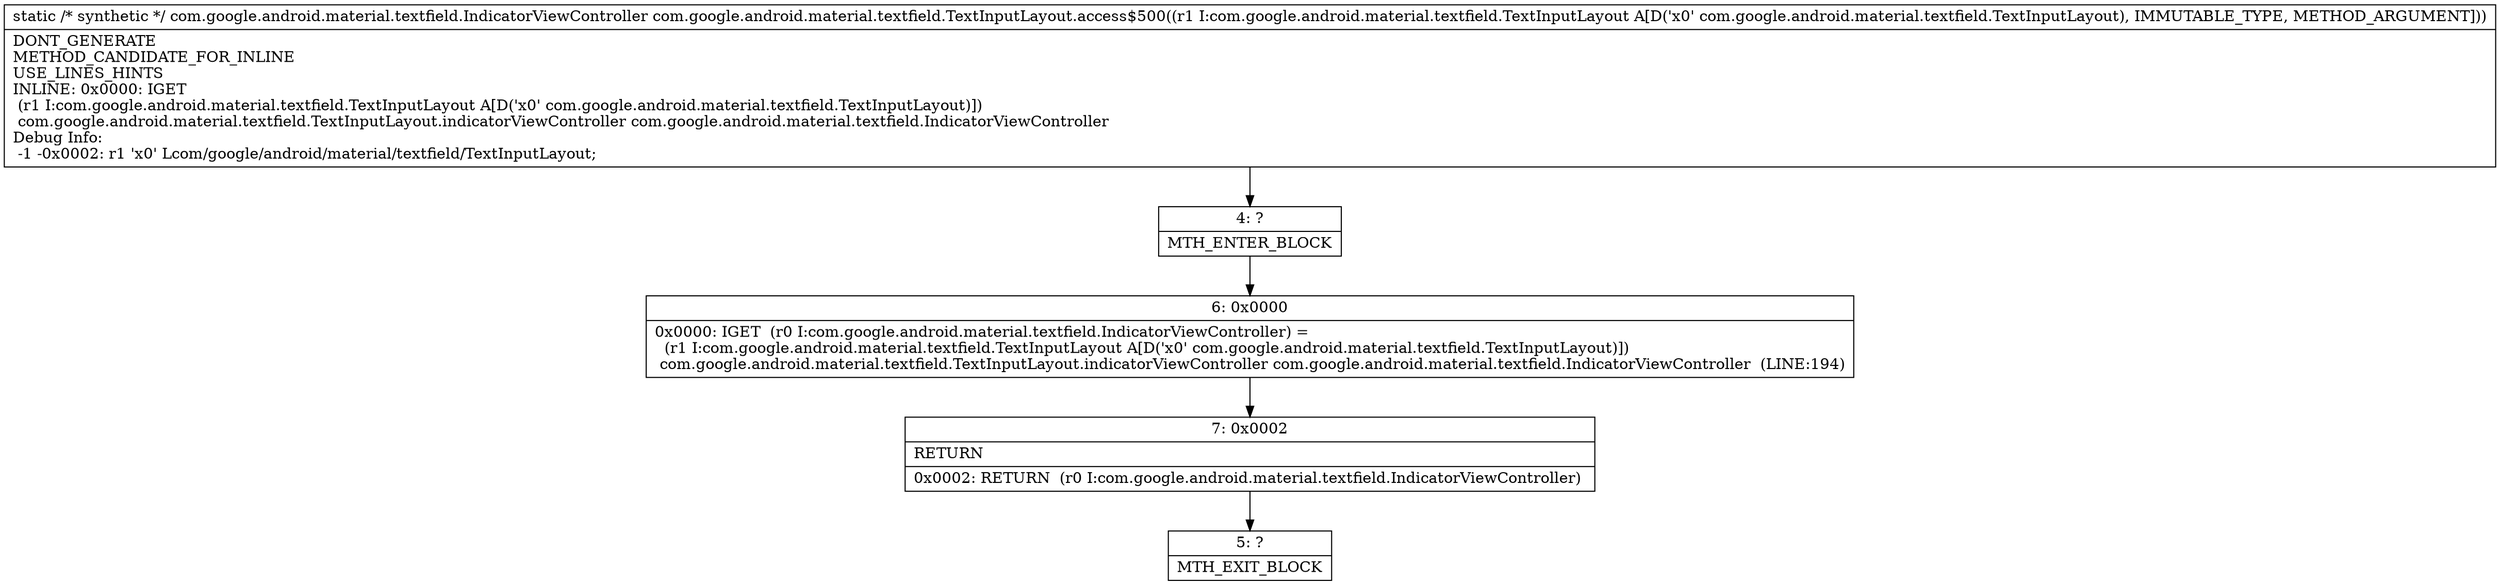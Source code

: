 digraph "CFG forcom.google.android.material.textfield.TextInputLayout.access$500(Lcom\/google\/android\/material\/textfield\/TextInputLayout;)Lcom\/google\/android\/material\/textfield\/IndicatorViewController;" {
Node_4 [shape=record,label="{4\:\ ?|MTH_ENTER_BLOCK\l}"];
Node_6 [shape=record,label="{6\:\ 0x0000|0x0000: IGET  (r0 I:com.google.android.material.textfield.IndicatorViewController) = \l  (r1 I:com.google.android.material.textfield.TextInputLayout A[D('x0' com.google.android.material.textfield.TextInputLayout)])\l com.google.android.material.textfield.TextInputLayout.indicatorViewController com.google.android.material.textfield.IndicatorViewController  (LINE:194)\l}"];
Node_7 [shape=record,label="{7\:\ 0x0002|RETURN\l|0x0002: RETURN  (r0 I:com.google.android.material.textfield.IndicatorViewController) \l}"];
Node_5 [shape=record,label="{5\:\ ?|MTH_EXIT_BLOCK\l}"];
MethodNode[shape=record,label="{static \/* synthetic *\/ com.google.android.material.textfield.IndicatorViewController com.google.android.material.textfield.TextInputLayout.access$500((r1 I:com.google.android.material.textfield.TextInputLayout A[D('x0' com.google.android.material.textfield.TextInputLayout), IMMUTABLE_TYPE, METHOD_ARGUMENT]))  | DONT_GENERATE\lMETHOD_CANDIDATE_FOR_INLINE\lUSE_LINES_HINTS\lINLINE: 0x0000: IGET  \l  (r1 I:com.google.android.material.textfield.TextInputLayout A[D('x0' com.google.android.material.textfield.TextInputLayout)])\l com.google.android.material.textfield.TextInputLayout.indicatorViewController com.google.android.material.textfield.IndicatorViewController\lDebug Info:\l  \-1 \-0x0002: r1 'x0' Lcom\/google\/android\/material\/textfield\/TextInputLayout;\l}"];
MethodNode -> Node_4;Node_4 -> Node_6;
Node_6 -> Node_7;
Node_7 -> Node_5;
}

